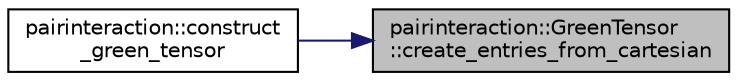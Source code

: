 digraph "pairinteraction::GreenTensor::create_entries_from_cartesian"
{
 // INTERACTIVE_SVG=YES
 // LATEX_PDF_SIZE
  bgcolor="transparent";
  edge [fontname="Helvetica",fontsize="10",labelfontname="Helvetica",labelfontsize="10"];
  node [fontname="Helvetica",fontsize="10",shape=record];
  rankdir="RL";
  Node1 [label="pairinteraction::GreenTensor\l::create_entries_from_cartesian",height=0.2,width=0.4,color="black", fillcolor="grey75", style="filled", fontcolor="black",tooltip=" "];
  Node1 -> Node2 [dir="back",color="midnightblue",fontsize="10",style="solid",fontname="Helvetica"];
  Node2 [label="pairinteraction::construct\l_green_tensor",height=0.2,width=0.4,color="black",URL="$namespacepairinteraction.html#aa5156b641d5c0ef02e9c572e0c0c0aec",tooltip=" "];
}
